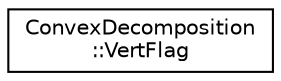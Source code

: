 digraph "Graphical Class Hierarchy"
{
  edge [fontname="Helvetica",fontsize="10",labelfontname="Helvetica",labelfontsize="10"];
  node [fontname="Helvetica",fontsize="10",shape=record];
  rankdir="LR";
  Node1 [label="ConvexDecomposition\l::VertFlag",height=0.2,width=0.4,color="black", fillcolor="white", style="filled",URL="$class_convex_decomposition_1_1_vert_flag.html"];
}
